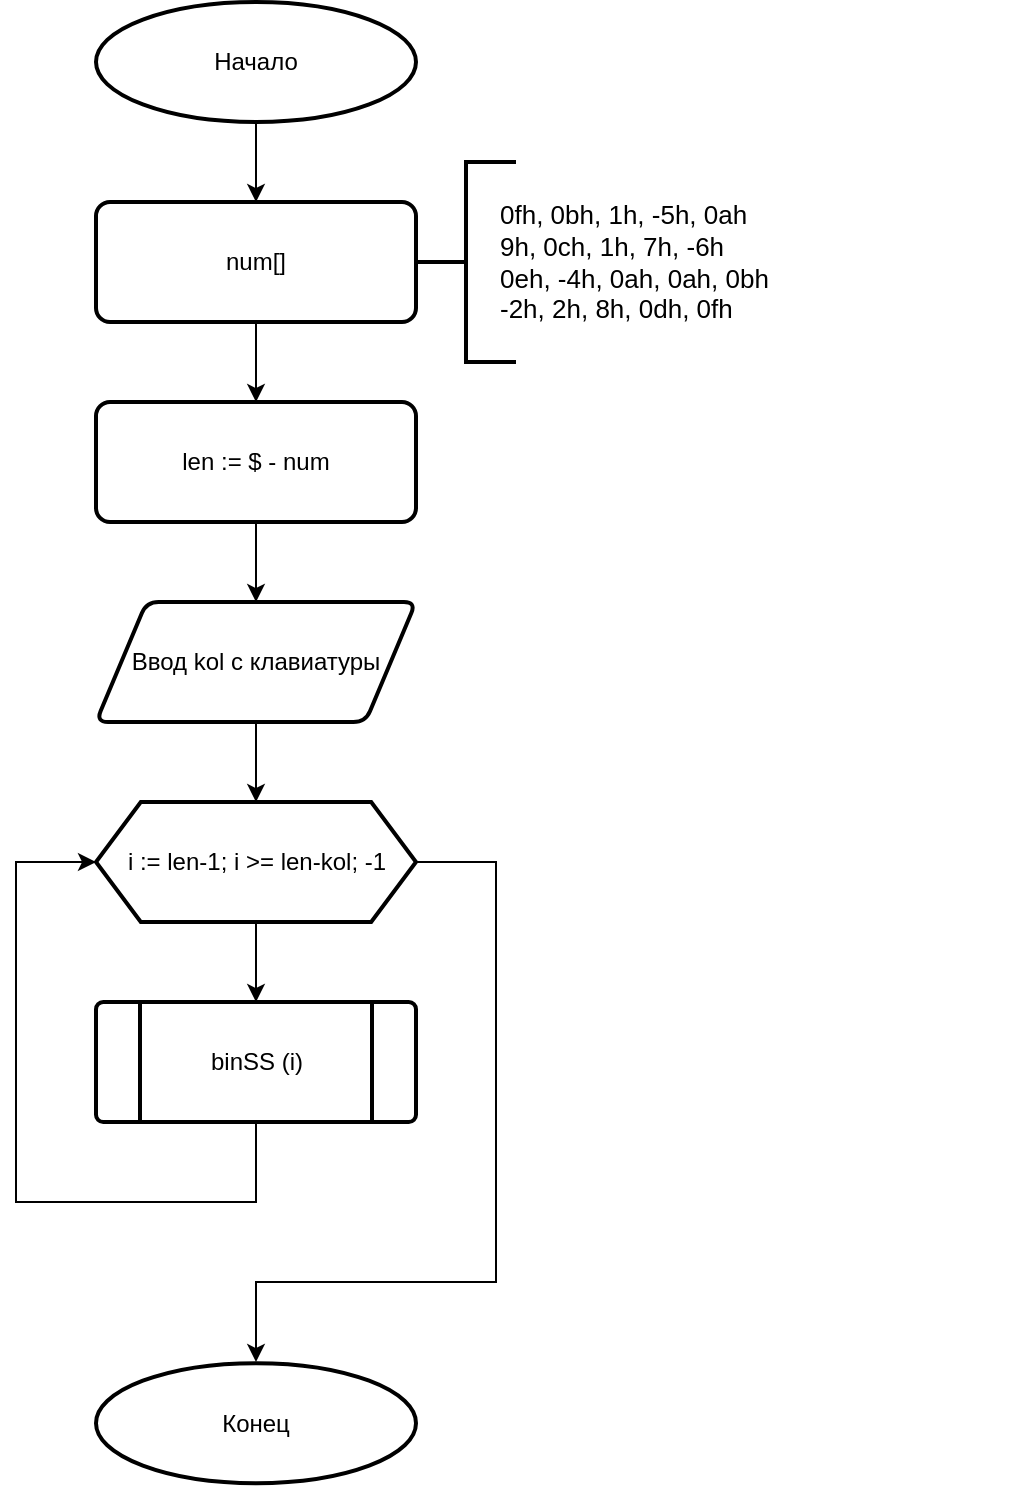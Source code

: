 <mxfile version="12.1.0" type="device" pages="1"><diagram id="8k4hQGX8z81lvDbvNzhn" name="Page-1"><mxGraphModel dx="951" dy="567" grid="1" gridSize="10" guides="1" tooltips="1" connect="1" arrows="1" fold="1" page="1" pageScale="1" pageWidth="1654" pageHeight="2336" math="0" shadow="0"><root><mxCell id="0"/><mxCell id="1" parent="0"/><mxCell id="uNHaFQwJzrd9xifQm38D-11" style="edgeStyle=orthogonalEdgeStyle;rounded=0;orthogonalLoop=1;jettySize=auto;html=1;exitX=0.5;exitY=1;exitDx=0;exitDy=0;exitPerimeter=0;entryX=0.5;entryY=0;entryDx=0;entryDy=0;" parent="1" source="uNHaFQwJzrd9xifQm38D-1" target="uNHaFQwJzrd9xifQm38D-2" edge="1"><mxGeometry relative="1" as="geometry"/></mxCell><mxCell id="uNHaFQwJzrd9xifQm38D-1" value="Начало" style="strokeWidth=2;html=1;shape=mxgraph.flowchart.start_1;whiteSpace=wrap;" parent="1" vertex="1"><mxGeometry x="160" y="80" width="160" height="60" as="geometry"/></mxCell><mxCell id="uNHaFQwJzrd9xifQm38D-12" style="edgeStyle=orthogonalEdgeStyle;rounded=0;orthogonalLoop=1;jettySize=auto;html=1;exitX=0.5;exitY=1;exitDx=0;exitDy=0;entryX=0.5;entryY=0;entryDx=0;entryDy=0;" parent="1" source="uNHaFQwJzrd9xifQm38D-2" target="uNHaFQwJzrd9xifQm38D-7" edge="1"><mxGeometry relative="1" as="geometry"/></mxCell><mxCell id="uNHaFQwJzrd9xifQm38D-2" value="num[]" style="rounded=1;whiteSpace=wrap;html=1;absoluteArcSize=1;arcSize=14;strokeWidth=2;" parent="1" vertex="1"><mxGeometry x="160" y="180" width="160" height="60" as="geometry"/></mxCell><mxCell id="uNHaFQwJzrd9xifQm38D-3" value="" style="strokeWidth=2;html=1;shape=mxgraph.flowchart.annotation_2;align=left;labelPosition=right;pointerEvents=1;connectable=0;" parent="1" vertex="1"><mxGeometry x="320" y="160" width="50" height="100" as="geometry"/></mxCell><mxCell id="uNHaFQwJzrd9xifQm38D-4" value="&lt;span style=&quot;font-family: , &amp;#34;blinkmacsystemfont&amp;#34; , &amp;#34;roboto&amp;#34; , &amp;#34;open sans&amp;#34; , &amp;#34;helvetica neue&amp;#34; , &amp;#34;noto sans armenian&amp;#34; , &amp;#34;noto sans bengali&amp;#34; , &amp;#34;noto sans cherokee&amp;#34; , &amp;#34;noto sans devanagari&amp;#34; , &amp;#34;noto sans ethiopic&amp;#34; , &amp;#34;noto sans georgian&amp;#34; , &amp;#34;noto sans hebrew&amp;#34; , &amp;#34;noto sans kannada&amp;#34; , &amp;#34;noto sans khmer&amp;#34; , &amp;#34;noto sans lao&amp;#34; , &amp;#34;noto sans osmanya&amp;#34; , &amp;#34;noto sans tamil&amp;#34; , &amp;#34;noto sans telugu&amp;#34; , &amp;#34;noto sans thai&amp;#34; , sans-serif ; font-size: 13px ; background-color: rgb(255 , 255 , 255)&quot;&gt;0fh, 0bh, 1h, -5h, 0ah&lt;/span&gt;&lt;br style=&quot;font-family: , &amp;#34;blinkmacsystemfont&amp;#34; , &amp;#34;roboto&amp;#34; , &amp;#34;open sans&amp;#34; , &amp;#34;helvetica neue&amp;#34; , &amp;#34;noto sans armenian&amp;#34; , &amp;#34;noto sans bengali&amp;#34; , &amp;#34;noto sans cherokee&amp;#34; , &amp;#34;noto sans devanagari&amp;#34; , &amp;#34;noto sans ethiopic&amp;#34; , &amp;#34;noto sans georgian&amp;#34; , &amp;#34;noto sans hebrew&amp;#34; , &amp;#34;noto sans kannada&amp;#34; , &amp;#34;noto sans khmer&amp;#34; , &amp;#34;noto sans lao&amp;#34; , &amp;#34;noto sans osmanya&amp;#34; , &amp;#34;noto sans tamil&amp;#34; , &amp;#34;noto sans telugu&amp;#34; , &amp;#34;noto sans thai&amp;#34; , sans-serif ; font-size: 13px ; background-color: rgb(255 , 255 , 255)&quot;&gt;&lt;span style=&quot;font-family: , &amp;#34;blinkmacsystemfont&amp;#34; , &amp;#34;roboto&amp;#34; , &amp;#34;open sans&amp;#34; , &amp;#34;helvetica neue&amp;#34; , &amp;#34;noto sans armenian&amp;#34; , &amp;#34;noto sans bengali&amp;#34; , &amp;#34;noto sans cherokee&amp;#34; , &amp;#34;noto sans devanagari&amp;#34; , &amp;#34;noto sans ethiopic&amp;#34; , &amp;#34;noto sans georgian&amp;#34; , &amp;#34;noto sans hebrew&amp;#34; , &amp;#34;noto sans kannada&amp;#34; , &amp;#34;noto sans khmer&amp;#34; , &amp;#34;noto sans lao&amp;#34; , &amp;#34;noto sans osmanya&amp;#34; , &amp;#34;noto sans tamil&amp;#34; , &amp;#34;noto sans telugu&amp;#34; , &amp;#34;noto sans thai&amp;#34; , sans-serif ; font-size: 13px ; background-color: rgb(255 , 255 , 255)&quot;&gt;9h, 0ch, 1h, 7h, -6h&lt;/span&gt;&lt;br style=&quot;font-family: , &amp;#34;blinkmacsystemfont&amp;#34; , &amp;#34;roboto&amp;#34; , &amp;#34;open sans&amp;#34; , &amp;#34;helvetica neue&amp;#34; , &amp;#34;noto sans armenian&amp;#34; , &amp;#34;noto sans bengali&amp;#34; , &amp;#34;noto sans cherokee&amp;#34; , &amp;#34;noto sans devanagari&amp;#34; , &amp;#34;noto sans ethiopic&amp;#34; , &amp;#34;noto sans georgian&amp;#34; , &amp;#34;noto sans hebrew&amp;#34; , &amp;#34;noto sans kannada&amp;#34; , &amp;#34;noto sans khmer&amp;#34; , &amp;#34;noto sans lao&amp;#34; , &amp;#34;noto sans osmanya&amp;#34; , &amp;#34;noto sans tamil&amp;#34; , &amp;#34;noto sans telugu&amp;#34; , &amp;#34;noto sans thai&amp;#34; , sans-serif ; font-size: 13px ; background-color: rgb(255 , 255 , 255)&quot;&gt;&lt;span style=&quot;font-family: , &amp;#34;blinkmacsystemfont&amp;#34; , &amp;#34;roboto&amp;#34; , &amp;#34;open sans&amp;#34; , &amp;#34;helvetica neue&amp;#34; , &amp;#34;noto sans armenian&amp;#34; , &amp;#34;noto sans bengali&amp;#34; , &amp;#34;noto sans cherokee&amp;#34; , &amp;#34;noto sans devanagari&amp;#34; , &amp;#34;noto sans ethiopic&amp;#34; , &amp;#34;noto sans georgian&amp;#34; , &amp;#34;noto sans hebrew&amp;#34; , &amp;#34;noto sans kannada&amp;#34; , &amp;#34;noto sans khmer&amp;#34; , &amp;#34;noto sans lao&amp;#34; , &amp;#34;noto sans osmanya&amp;#34; , &amp;#34;noto sans tamil&amp;#34; , &amp;#34;noto sans telugu&amp;#34; , &amp;#34;noto sans thai&amp;#34; , sans-serif ; font-size: 13px ; background-color: rgb(255 , 255 , 255)&quot;&gt;0eh, -4h, 0ah, 0ah, 0bh&lt;/span&gt;&lt;br style=&quot;font-family: , &amp;#34;blinkmacsystemfont&amp;#34; , &amp;#34;roboto&amp;#34; , &amp;#34;open sans&amp;#34; , &amp;#34;helvetica neue&amp;#34; , &amp;#34;noto sans armenian&amp;#34; , &amp;#34;noto sans bengali&amp;#34; , &amp;#34;noto sans cherokee&amp;#34; , &amp;#34;noto sans devanagari&amp;#34; , &amp;#34;noto sans ethiopic&amp;#34; , &amp;#34;noto sans georgian&amp;#34; , &amp;#34;noto sans hebrew&amp;#34; , &amp;#34;noto sans kannada&amp;#34; , &amp;#34;noto sans khmer&amp;#34; , &amp;#34;noto sans lao&amp;#34; , &amp;#34;noto sans osmanya&amp;#34; , &amp;#34;noto sans tamil&amp;#34; , &amp;#34;noto sans telugu&amp;#34; , &amp;#34;noto sans thai&amp;#34; , sans-serif ; font-size: 13px ; background-color: rgb(255 , 255 , 255)&quot;&gt;&lt;span style=&quot;font-family: , &amp;#34;blinkmacsystemfont&amp;#34; , &amp;#34;roboto&amp;#34; , &amp;#34;open sans&amp;#34; , &amp;#34;helvetica neue&amp;#34; , &amp;#34;noto sans armenian&amp;#34; , &amp;#34;noto sans bengali&amp;#34; , &amp;#34;noto sans cherokee&amp;#34; , &amp;#34;noto sans devanagari&amp;#34; , &amp;#34;noto sans ethiopic&amp;#34; , &amp;#34;noto sans georgian&amp;#34; , &amp;#34;noto sans hebrew&amp;#34; , &amp;#34;noto sans kannada&amp;#34; , &amp;#34;noto sans khmer&amp;#34; , &amp;#34;noto sans lao&amp;#34; , &amp;#34;noto sans osmanya&amp;#34; , &amp;#34;noto sans tamil&amp;#34; , &amp;#34;noto sans telugu&amp;#34; , &amp;#34;noto sans thai&amp;#34; , sans-serif ; font-size: 13px ; background-color: rgb(255 , 255 , 255)&quot;&gt;-2h, 2h, 8h, 0dh, 0fh&lt;/span&gt;" style="text;html=1;strokeColor=none;fillColor=none;align=left;verticalAlign=middle;whiteSpace=wrap;rounded=0;" parent="1" vertex="1"><mxGeometry x="360" y="172.5" width="265" height="75" as="geometry"/></mxCell><mxCell id="uNHaFQwJzrd9xifQm38D-14" style="edgeStyle=orthogonalEdgeStyle;rounded=0;orthogonalLoop=1;jettySize=auto;html=1;exitX=0.5;exitY=1;exitDx=0;exitDy=0;entryX=0.5;entryY=0;entryDx=0;entryDy=0;" parent="1" source="uNHaFQwJzrd9xifQm38D-5" target="uNHaFQwJzrd9xifQm38D-6" edge="1"><mxGeometry relative="1" as="geometry"/></mxCell><mxCell id="uNHaFQwJzrd9xifQm38D-5" value="Ввод kol с клавиатуры" style="shape=parallelogram;html=1;strokeWidth=2;perimeter=parallelogramPerimeter;whiteSpace=wrap;rounded=1;arcSize=12;size=0.158;" parent="1" vertex="1"><mxGeometry x="160" y="380" width="160" height="60" as="geometry"/></mxCell><mxCell id="uNHaFQwJzrd9xifQm38D-9" style="edgeStyle=orthogonalEdgeStyle;rounded=0;orthogonalLoop=1;jettySize=auto;html=1;exitX=0.5;exitY=1;exitDx=0;exitDy=0;entryX=0.5;entryY=0;entryDx=0;entryDy=0;" parent="1" source="uNHaFQwJzrd9xifQm38D-6" target="uNHaFQwJzrd9xifQm38D-8" edge="1"><mxGeometry relative="1" as="geometry"/></mxCell><mxCell id="uNHaFQwJzrd9xifQm38D-16" style="edgeStyle=orthogonalEdgeStyle;rounded=0;orthogonalLoop=1;jettySize=auto;html=1;exitX=1;exitY=0.5;exitDx=0;exitDy=0;" parent="1" source="uNHaFQwJzrd9xifQm38D-6" edge="1"><mxGeometry relative="1" as="geometry"><mxPoint x="240" y="760" as="targetPoint"/><Array as="points"><mxPoint x="360" y="510"/><mxPoint x="360" y="720"/><mxPoint x="240" y="720"/></Array></mxGeometry></mxCell><mxCell id="uNHaFQwJzrd9xifQm38D-6" value="i := len-1; i &amp;gt;= len-kol; -1" style="verticalLabelPosition=middle;verticalAlign=middle;html=1;strokeWidth=2;shape=hexagon;perimeter=hexagonPerimeter2;arcSize=6;size=0.14;labelPosition=center;align=center;" parent="1" vertex="1"><mxGeometry x="160" y="480" width="160" height="60" as="geometry"/></mxCell><mxCell id="uNHaFQwJzrd9xifQm38D-13" style="edgeStyle=orthogonalEdgeStyle;rounded=0;orthogonalLoop=1;jettySize=auto;html=1;exitX=0.5;exitY=1;exitDx=0;exitDy=0;entryX=0.5;entryY=0;entryDx=0;entryDy=0;" parent="1" source="uNHaFQwJzrd9xifQm38D-7" target="uNHaFQwJzrd9xifQm38D-5" edge="1"><mxGeometry relative="1" as="geometry"/></mxCell><mxCell id="uNHaFQwJzrd9xifQm38D-7" value="len := $ - num" style="rounded=1;whiteSpace=wrap;html=1;absoluteArcSize=1;arcSize=14;strokeWidth=2;" parent="1" vertex="1"><mxGeometry x="160" y="280" width="160" height="60" as="geometry"/></mxCell><mxCell id="uNHaFQwJzrd9xifQm38D-10" style="edgeStyle=orthogonalEdgeStyle;rounded=0;orthogonalLoop=1;jettySize=auto;html=1;exitX=0.5;exitY=1;exitDx=0;exitDy=0;entryX=0;entryY=0.5;entryDx=0;entryDy=0;" parent="1" source="uNHaFQwJzrd9xifQm38D-8" target="uNHaFQwJzrd9xifQm38D-6" edge="1"><mxGeometry relative="1" as="geometry"><Array as="points"><mxPoint x="240" y="680"/><mxPoint x="120" y="680"/><mxPoint x="120" y="510"/></Array></mxGeometry></mxCell><mxCell id="uNHaFQwJzrd9xifQm38D-8" value="binSS (i)" style="verticalLabelPosition=middle;verticalAlign=middle;html=1;strokeWidth=2;shape=process;whiteSpace=wrap;rounded=1;size=0.14;arcSize=6;labelPosition=center;align=center;" parent="1" vertex="1"><mxGeometry x="160" y="580" width="160" height="60" as="geometry"/></mxCell><mxCell id="uNHaFQwJzrd9xifQm38D-15" value="Конец" style="strokeWidth=2;html=1;shape=mxgraph.flowchart.start_1;whiteSpace=wrap;" parent="1" vertex="1"><mxGeometry x="160" y="760.571" width="160" height="60" as="geometry"/></mxCell></root></mxGraphModel></diagram></mxfile>